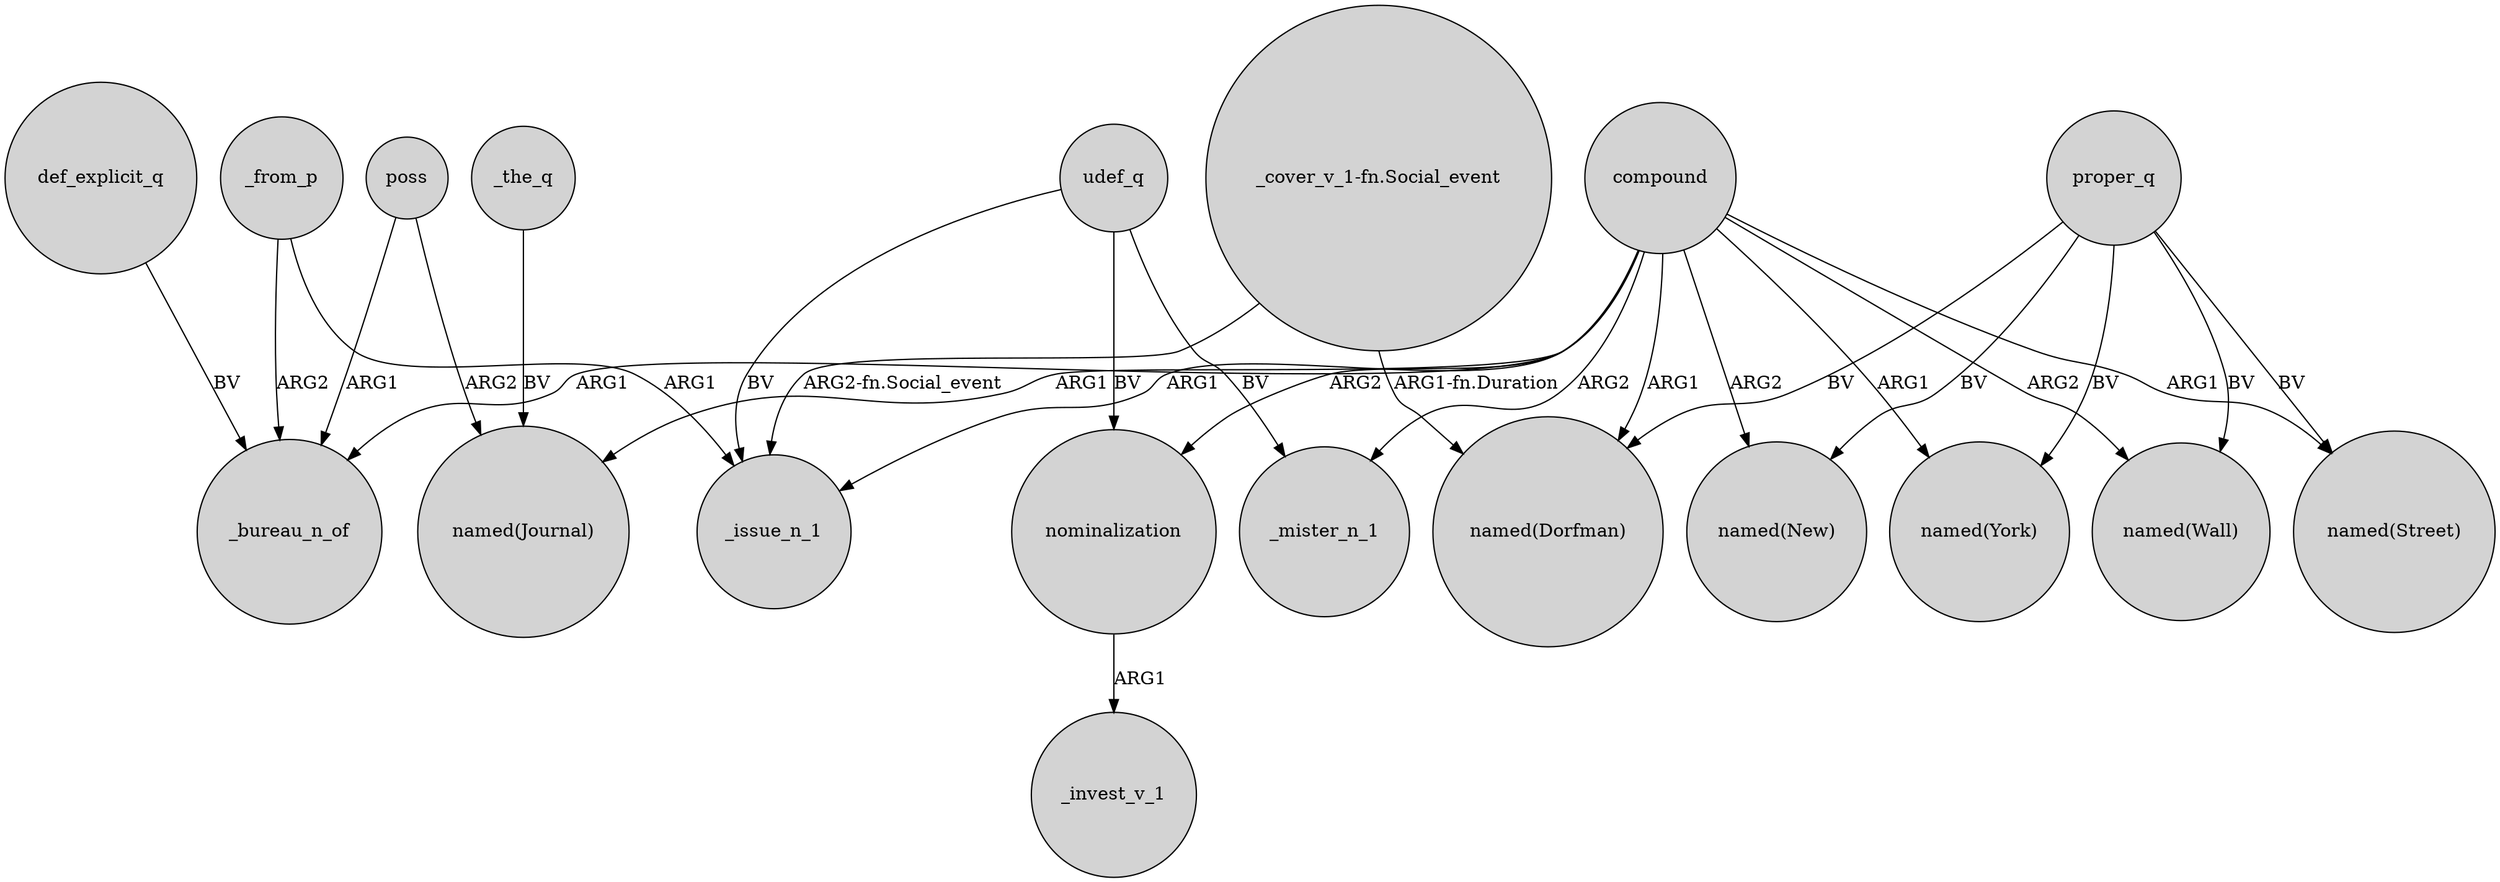 digraph {
	node [shape=circle style=filled]
	compound -> "named(Dorfman)" [label=ARG1]
	compound -> _mister_n_1 [label=ARG2]
	"_cover_v_1-fn.Social_event" -> _issue_n_1 [label="ARG2-fn.Social_event"]
	_from_p -> _bureau_n_of [label=ARG2]
	compound -> "named(New)" [label=ARG2]
	proper_q -> "named(New)" [label=BV]
	udef_q -> nominalization [label=BV]
	compound -> "named(Journal)" [label=ARG1]
	compound -> _bureau_n_of [label=ARG1]
	udef_q -> _mister_n_1 [label=BV]
	proper_q -> "named(York)" [label=BV]
	compound -> nominalization [label=ARG2]
	poss -> "named(Journal)" [label=ARG2]
	compound -> "named(Wall)" [label=ARG2]
	poss -> _bureau_n_of [label=ARG1]
	compound -> "named(Street)" [label=ARG1]
	proper_q -> "named(Dorfman)" [label=BV]
	proper_q -> "named(Wall)" [label=BV]
	udef_q -> _issue_n_1 [label=BV]
	nominalization -> _invest_v_1 [label=ARG1]
	_the_q -> "named(Journal)" [label=BV]
	proper_q -> "named(Street)" [label=BV]
	compound -> "named(York)" [label=ARG1]
	_from_p -> _issue_n_1 [label=ARG1]
	def_explicit_q -> _bureau_n_of [label=BV]
	compound -> _issue_n_1 [label=ARG1]
	"_cover_v_1-fn.Social_event" -> "named(Dorfman)" [label="ARG1-fn.Duration"]
}
